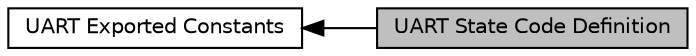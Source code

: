 digraph "UART State Code Definition"
{
  edge [fontname="Helvetica",fontsize="10",labelfontname="Helvetica",labelfontsize="10"];
  node [fontname="Helvetica",fontsize="10",shape=box];
  rankdir=LR;
  Node2 [label="UART Exported Constants",height=0.2,width=0.4,color="black", fillcolor="white", style="filled",URL="$group___u_a_r_t___exported___constants.html",tooltip=" "];
  Node1 [label="UART State Code Definition",height=0.2,width=0.4,color="black", fillcolor="grey75", style="filled", fontcolor="black",tooltip=" "];
  Node2->Node1 [shape=plaintext, dir="back", style="solid"];
}
